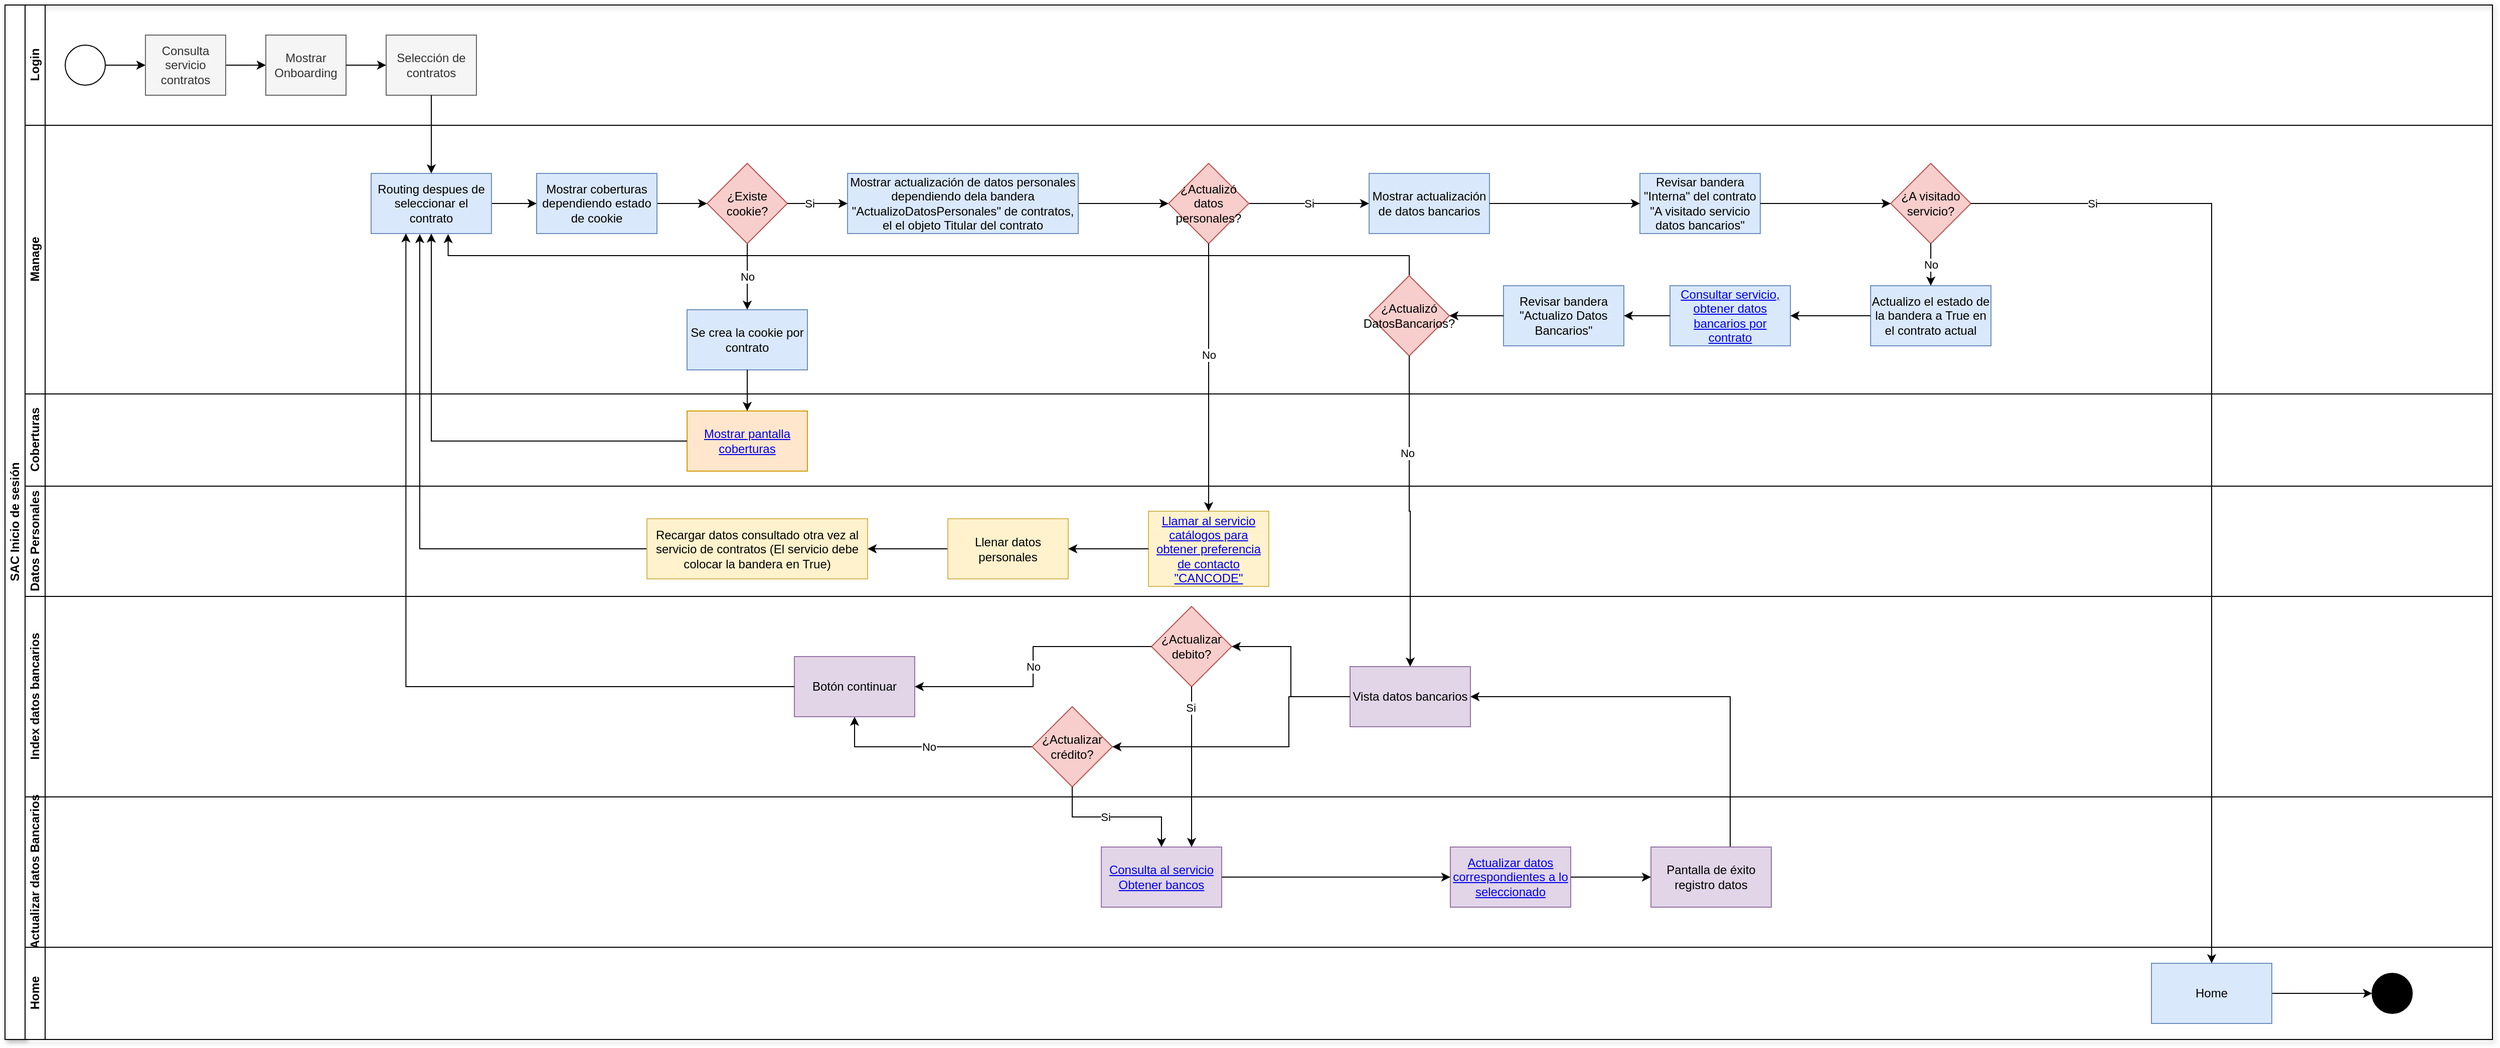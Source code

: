 <mxfile version="20.2.7" type="device"><diagram id="prtHgNgQTEPvFCAcTncT" name="Page-1"><mxGraphModel dx="1422" dy="762" grid="1" gridSize="10" guides="1" tooltips="1" connect="1" arrows="1" fold="1" page="1" pageScale="1" pageWidth="827" pageHeight="1169" math="0" shadow="0"><root><mxCell id="0"/><mxCell id="1" parent="0"/><mxCell id="dNxyNK7c78bLwvsdeMH5-19" value="SAC Inicio de sesión" style="swimlane;html=1;childLayout=stackLayout;resizeParent=1;resizeParentMax=0;horizontal=0;startSize=20;horizontalStack=0;shadow=1;" parent="1" vertex="1"><mxGeometry x="40" y="80" width="2480" height="1032" as="geometry"/></mxCell><mxCell id="dNxyNK7c78bLwvsdeMH5-20" value="Login" style="swimlane;html=1;startSize=20;horizontal=0;swimlaneFillColor=none;" parent="dNxyNK7c78bLwvsdeMH5-19" vertex="1"><mxGeometry x="20" width="2460" height="120" as="geometry"/></mxCell><mxCell id="dNxyNK7c78bLwvsdeMH5-25" value="" style="edgeStyle=orthogonalEdgeStyle;rounded=0;orthogonalLoop=1;jettySize=auto;html=1;" parent="dNxyNK7c78bLwvsdeMH5-20" source="dNxyNK7c78bLwvsdeMH5-23" target="dNxyNK7c78bLwvsdeMH5-24" edge="1"><mxGeometry relative="1" as="geometry"/></mxCell><mxCell id="dNxyNK7c78bLwvsdeMH5-23" value="" style="ellipse;whiteSpace=wrap;html=1;" parent="dNxyNK7c78bLwvsdeMH5-20" vertex="1"><mxGeometry x="40" y="40" width="40" height="40" as="geometry"/></mxCell><mxCell id="sx0D6qyh79OSTjhHzGGq-5" style="edgeStyle=orthogonalEdgeStyle;rounded=0;orthogonalLoop=1;jettySize=auto;html=1;" parent="dNxyNK7c78bLwvsdeMH5-20" source="dNxyNK7c78bLwvsdeMH5-24" target="dNxyNK7c78bLwvsdeMH5-30" edge="1"><mxGeometry relative="1" as="geometry"/></mxCell><mxCell id="dNxyNK7c78bLwvsdeMH5-24" value="Consulta servicio contratos" style="rounded=0;whiteSpace=wrap;html=1;fontFamily=Helvetica;fontSize=12;fontColor=#333333;align=center;fillColor=#f5f5f5;strokeColor=#666666;" parent="dNxyNK7c78bLwvsdeMH5-20" vertex="1"><mxGeometry x="120" y="30" width="80" height="60" as="geometry"/></mxCell><mxCell id="dNxyNK7c78bLwvsdeMH5-30" value="Mostrar Onboarding" style="rounded=0;whiteSpace=wrap;html=1;fontFamily=Helvetica;fontSize=12;fontColor=#333333;align=center;fillColor=#f5f5f5;strokeColor=#666666;" parent="dNxyNK7c78bLwvsdeMH5-20" vertex="1"><mxGeometry x="240" y="30" width="80" height="60" as="geometry"/></mxCell><mxCell id="sx0D6qyh79OSTjhHzGGq-6" value="Selección de contratos" style="whiteSpace=wrap;html=1;fontColor=#333333;rounded=0;fillColor=#f5f5f5;strokeColor=#666666;" parent="dNxyNK7c78bLwvsdeMH5-20" vertex="1"><mxGeometry x="360" y="30" width="90" height="60" as="geometry"/></mxCell><mxCell id="sx0D6qyh79OSTjhHzGGq-7" value="" style="edgeStyle=orthogonalEdgeStyle;rounded=0;orthogonalLoop=1;jettySize=auto;html=1;" parent="dNxyNK7c78bLwvsdeMH5-20" source="dNxyNK7c78bLwvsdeMH5-30" target="sx0D6qyh79OSTjhHzGGq-6" edge="1"><mxGeometry relative="1" as="geometry"/></mxCell><mxCell id="dNxyNK7c78bLwvsdeMH5-21" value="Manage" style="swimlane;html=1;startSize=20;horizontal=0;" parent="dNxyNK7c78bLwvsdeMH5-19" vertex="1"><mxGeometry x="20" y="120" width="2460" height="268" as="geometry"/></mxCell><mxCell id="sx0D6qyh79OSTjhHzGGq-16" value="" style="edgeStyle=orthogonalEdgeStyle;rounded=0;orthogonalLoop=1;jettySize=auto;html=1;" parent="dNxyNK7c78bLwvsdeMH5-21" source="sx0D6qyh79OSTjhHzGGq-10" target="sx0D6qyh79OSTjhHzGGq-15" edge="1"><mxGeometry relative="1" as="geometry"/></mxCell><mxCell id="sx0D6qyh79OSTjhHzGGq-10" value="Routing despues de seleccionar el contrato" style="whiteSpace=wrap;html=1;rounded=0;fillColor=#dae8fc;strokeColor=#6c8ebf;" parent="dNxyNK7c78bLwvsdeMH5-21" vertex="1"><mxGeometry x="345" y="48" width="120" height="60" as="geometry"/></mxCell><mxCell id="sx0D6qyh79OSTjhHzGGq-18" value="" style="edgeStyle=orthogonalEdgeStyle;rounded=0;orthogonalLoop=1;jettySize=auto;html=1;" parent="dNxyNK7c78bLwvsdeMH5-21" source="sx0D6qyh79OSTjhHzGGq-15" target="sx0D6qyh79OSTjhHzGGq-17" edge="1"><mxGeometry relative="1" as="geometry"/></mxCell><mxCell id="sx0D6qyh79OSTjhHzGGq-15" value="Mostrar coberturas dependiendo estado de cookie" style="whiteSpace=wrap;html=1;rounded=0;fillColor=#dae8fc;strokeColor=#6c8ebf;" parent="dNxyNK7c78bLwvsdeMH5-21" vertex="1"><mxGeometry x="510" y="48" width="120" height="60" as="geometry"/></mxCell><mxCell id="sx0D6qyh79OSTjhHzGGq-29" value="No" style="edgeStyle=orthogonalEdgeStyle;rounded=0;orthogonalLoop=1;jettySize=auto;html=1;" parent="dNxyNK7c78bLwvsdeMH5-21" source="sx0D6qyh79OSTjhHzGGq-17" target="sx0D6qyh79OSTjhHzGGq-28" edge="1"><mxGeometry relative="1" as="geometry"/></mxCell><mxCell id="sx0D6qyh79OSTjhHzGGq-17" value="¿Existe cookie?" style="rhombus;whiteSpace=wrap;html=1;rounded=0;fillColor=#f8cecc;strokeColor=#b85450;" parent="dNxyNK7c78bLwvsdeMH5-21" vertex="1"><mxGeometry x="680" y="38" width="80" height="80" as="geometry"/></mxCell><mxCell id="sx0D6qyh79OSTjhHzGGq-28" value="Se crea la cookie por contrato" style="whiteSpace=wrap;html=1;rounded=0;fillColor=#dae8fc;strokeColor=#6c8ebf;" parent="dNxyNK7c78bLwvsdeMH5-21" vertex="1"><mxGeometry x="660" y="184" width="120" height="60" as="geometry"/></mxCell><mxCell id="sx0D6qyh79OSTjhHzGGq-36" value="Si" style="edgeStyle=orthogonalEdgeStyle;rounded=0;orthogonalLoop=1;jettySize=auto;html=1;" parent="dNxyNK7c78bLwvsdeMH5-21" source="sx0D6qyh79OSTjhHzGGq-32" target="sx0D6qyh79OSTjhHzGGq-35" edge="1"><mxGeometry relative="1" as="geometry"/></mxCell><mxCell id="sx0D6qyh79OSTjhHzGGq-32" value="¿Actualizó datos personales?" style="rhombus;whiteSpace=wrap;html=1;rounded=0;fillColor=#f8cecc;strokeColor=#b85450;" parent="dNxyNK7c78bLwvsdeMH5-21" vertex="1"><mxGeometry x="1140" y="38" width="80" height="80" as="geometry"/></mxCell><mxCell id="sx0D6qyh79OSTjhHzGGq-35" value="Mostrar actualización de datos bancarios" style="whiteSpace=wrap;html=1;rounded=0;fillColor=#dae8fc;strokeColor=#6c8ebf;" parent="dNxyNK7c78bLwvsdeMH5-21" vertex="1"><mxGeometry x="1340" y="48" width="120" height="60" as="geometry"/></mxCell><mxCell id="sx0D6qyh79OSTjhHzGGq-50" value="Revisar bandera &quot;Interna&quot; del contrato &quot;A visitado servicio datos bancarios&quot;" style="whiteSpace=wrap;html=1;rounded=0;fillColor=#dae8fc;strokeColor=#6c8ebf;" parent="dNxyNK7c78bLwvsdeMH5-21" vertex="1"><mxGeometry x="1610" y="48" width="120" height="60" as="geometry"/></mxCell><mxCell id="sx0D6qyh79OSTjhHzGGq-51" value="" style="edgeStyle=orthogonalEdgeStyle;rounded=0;orthogonalLoop=1;jettySize=auto;html=1;" parent="dNxyNK7c78bLwvsdeMH5-21" source="sx0D6qyh79OSTjhHzGGq-35" target="sx0D6qyh79OSTjhHzGGq-50" edge="1"><mxGeometry relative="1" as="geometry"/></mxCell><mxCell id="sx0D6qyh79OSTjhHzGGq-53" value="¿A visitado servicio?" style="rhombus;whiteSpace=wrap;html=1;rounded=0;fillColor=#f8cecc;strokeColor=#b85450;" parent="dNxyNK7c78bLwvsdeMH5-21" vertex="1"><mxGeometry x="1860" y="38" width="80" height="80" as="geometry"/></mxCell><mxCell id="sx0D6qyh79OSTjhHzGGq-54" value="" style="edgeStyle=orthogonalEdgeStyle;rounded=0;orthogonalLoop=1;jettySize=auto;html=1;" parent="dNxyNK7c78bLwvsdeMH5-21" source="sx0D6qyh79OSTjhHzGGq-50" target="sx0D6qyh79OSTjhHzGGq-53" edge="1"><mxGeometry relative="1" as="geometry"/></mxCell><mxCell id="sx0D6qyh79OSTjhHzGGq-62" value="Actualizo el estado de la bandera a True en el contrato actual" style="whiteSpace=wrap;html=1;rounded=0;fillColor=#dae8fc;strokeColor=#6c8ebf;" parent="dNxyNK7c78bLwvsdeMH5-21" vertex="1"><mxGeometry x="1840" y="160" width="120" height="60" as="geometry"/></mxCell><mxCell id="sx0D6qyh79OSTjhHzGGq-63" value="No" style="edgeStyle=orthogonalEdgeStyle;rounded=0;orthogonalLoop=1;jettySize=auto;html=1;" parent="dNxyNK7c78bLwvsdeMH5-21" source="sx0D6qyh79OSTjhHzGGq-53" target="sx0D6qyh79OSTjhHzGGq-62" edge="1"><mxGeometry relative="1" as="geometry"/></mxCell><mxCell id="sx0D6qyh79OSTjhHzGGq-57" value="&lt;a href=&quot;http://pruebas.servicios.saludsa.com.ec/ServicioContratos/swagger/ui/index#!/Contrato/Contrato_ObtenerDatosBancariosPorContrato&quot;&gt;Consultar servicio, obtener datos bancarios por contrato&lt;/a&gt;" style="whiteSpace=wrap;html=1;rounded=0;fillColor=#dae8fc;strokeColor=#6c8ebf;" parent="dNxyNK7c78bLwvsdeMH5-21" vertex="1"><mxGeometry x="1640" y="160" width="120" height="60" as="geometry"/></mxCell><mxCell id="sx0D6qyh79OSTjhHzGGq-64" style="edgeStyle=orthogonalEdgeStyle;rounded=0;orthogonalLoop=1;jettySize=auto;html=1;" parent="dNxyNK7c78bLwvsdeMH5-21" source="sx0D6qyh79OSTjhHzGGq-62" target="sx0D6qyh79OSTjhHzGGq-57" edge="1"><mxGeometry relative="1" as="geometry"/></mxCell><mxCell id="sx0D6qyh79OSTjhHzGGq-89" value="Revisar bandera &quot;Actualizo Datos Bancarios&quot;" style="whiteSpace=wrap;html=1;rounded=0;fillColor=#dae8fc;strokeColor=#6c8ebf;" parent="dNxyNK7c78bLwvsdeMH5-21" vertex="1"><mxGeometry x="1474" y="160" width="120" height="60" as="geometry"/></mxCell><mxCell id="sx0D6qyh79OSTjhHzGGq-90" value="" style="edgeStyle=orthogonalEdgeStyle;rounded=0;orthogonalLoop=1;jettySize=auto;html=1;" parent="dNxyNK7c78bLwvsdeMH5-21" source="sx0D6qyh79OSTjhHzGGq-57" target="sx0D6qyh79OSTjhHzGGq-89" edge="1"><mxGeometry relative="1" as="geometry"/></mxCell><mxCell id="sx0D6qyh79OSTjhHzGGq-98" style="edgeStyle=orthogonalEdgeStyle;rounded=0;orthogonalLoop=1;jettySize=auto;html=1;entryX=0.64;entryY=1.008;entryDx=0;entryDy=0;entryPerimeter=0;" parent="dNxyNK7c78bLwvsdeMH5-21" source="sx0D6qyh79OSTjhHzGGq-91" target="sx0D6qyh79OSTjhHzGGq-10" edge="1"><mxGeometry relative="1" as="geometry"><Array as="points"><mxPoint x="1380" y="130"/><mxPoint x="422" y="130"/></Array></mxGeometry></mxCell><mxCell id="sx0D6qyh79OSTjhHzGGq-91" value="¿Actualizó&lt;br&gt;DatosBancarios?" style="rhombus;whiteSpace=wrap;html=1;rounded=0;fillColor=#f8cecc;strokeColor=#b85450;" parent="dNxyNK7c78bLwvsdeMH5-21" vertex="1"><mxGeometry x="1340" y="150" width="80" height="80" as="geometry"/></mxCell><mxCell id="sx0D6qyh79OSTjhHzGGq-92" value="" style="edgeStyle=orthogonalEdgeStyle;rounded=0;orthogonalLoop=1;jettySize=auto;html=1;" parent="dNxyNK7c78bLwvsdeMH5-21" source="sx0D6qyh79OSTjhHzGGq-89" target="sx0D6qyh79OSTjhHzGGq-91" edge="1"><mxGeometry relative="1" as="geometry"/></mxCell><mxCell id="sx0D6qyh79OSTjhHzGGq-37" value="Coberturas" style="swimlane;html=1;startSize=20;horizontal=0;" parent="dNxyNK7c78bLwvsdeMH5-19" vertex="1"><mxGeometry x="20" y="388" width="2460" height="92" as="geometry"/></mxCell><mxCell id="sx0D6qyh79OSTjhHzGGq-38" value="&lt;a href=&quot;http://pruebas.servicios.saludsa.com.ec/ServicioContratos/swagger/ui/index#!/Contrato/Contrato_ObtenerCoberturasGenericoConEstructuras&quot;&gt;Mostrar pantalla coberturas&lt;/a&gt;" style="whiteSpace=wrap;html=1;rounded=0;fillColor=#ffe6cc;strokeColor=#d79b00;" parent="sx0D6qyh79OSTjhHzGGq-37" vertex="1"><mxGeometry x="660" y="17" width="120" height="60" as="geometry"/></mxCell><mxCell id="sx0D6qyh79OSTjhHzGGq-1" value="Datos Personales" style="swimlane;html=1;startSize=20;horizontal=0;" parent="dNxyNK7c78bLwvsdeMH5-19" vertex="1"><mxGeometry x="20" y="480" width="2460" height="110" as="geometry"/></mxCell><mxCell id="sx0D6qyh79OSTjhHzGGq-42" value="&lt;a href=&quot;http://pruebas.servicios.saludsa.com.ec/ServicioCatalogos/swagger/ui/index#!/CatalogoAplicacion/CatalogoAplicacion_ObtenerCatalogo&quot;&gt;Llamar al servicio catálogos para obtener preferencia de contacto &quot;CANCODE&quot;&lt;/a&gt;" style="whiteSpace=wrap;html=1;rounded=0;fillColor=#fff2cc;strokeColor=#d6b656;" parent="sx0D6qyh79OSTjhHzGGq-1" vertex="1"><mxGeometry x="1120" y="25" width="120" height="75" as="geometry"/></mxCell><mxCell id="sx0D6qyh79OSTjhHzGGq-11" value="" style="edgeStyle=orthogonalEdgeStyle;rounded=0;orthogonalLoop=1;jettySize=auto;html=1;" parent="dNxyNK7c78bLwvsdeMH5-19" source="sx0D6qyh79OSTjhHzGGq-6" target="sx0D6qyh79OSTjhHzGGq-10" edge="1"><mxGeometry relative="1" as="geometry"/></mxCell><mxCell id="sx0D6qyh79OSTjhHzGGq-39" style="edgeStyle=orthogonalEdgeStyle;rounded=0;orthogonalLoop=1;jettySize=auto;html=1;" parent="dNxyNK7c78bLwvsdeMH5-19" source="sx0D6qyh79OSTjhHzGGq-28" target="sx0D6qyh79OSTjhHzGGq-38" edge="1"><mxGeometry relative="1" as="geometry"/></mxCell><mxCell id="sx0D6qyh79OSTjhHzGGq-40" style="edgeStyle=orthogonalEdgeStyle;rounded=0;orthogonalLoop=1;jettySize=auto;html=1;" parent="dNxyNK7c78bLwvsdeMH5-19" source="sx0D6qyh79OSTjhHzGGq-38" target="sx0D6qyh79OSTjhHzGGq-10" edge="1"><mxGeometry relative="1" as="geometry"/></mxCell><mxCell id="sx0D6qyh79OSTjhHzGGq-41" value="Index datos bancarios" style="swimlane;html=1;startSize=20;horizontal=0;" parent="dNxyNK7c78bLwvsdeMH5-19" vertex="1"><mxGeometry x="20" y="590" width="2460" height="200" as="geometry"/></mxCell><mxCell id="sx0D6qyh79OSTjhHzGGq-60" value="Vista datos bancarios" style="whiteSpace=wrap;html=1;rounded=0;fillColor=#e1d5e7;strokeColor=#9673a6;" parent="sx0D6qyh79OSTjhHzGGq-41" vertex="1"><mxGeometry x="1321" y="70" width="120" height="60" as="geometry"/></mxCell><mxCell id="sx0D6qyh79OSTjhHzGGq-70" value="¿Actualizar debito?" style="rhombus;whiteSpace=wrap;html=1;rounded=0;fillColor=#f8cecc;strokeColor=#b85450;" parent="sx0D6qyh79OSTjhHzGGq-41" vertex="1"><mxGeometry x="1123" y="10" width="80" height="80" as="geometry"/></mxCell><mxCell id="sx0D6qyh79OSTjhHzGGq-71" value="" style="edgeStyle=orthogonalEdgeStyle;rounded=0;orthogonalLoop=1;jettySize=auto;html=1;" parent="sx0D6qyh79OSTjhHzGGq-41" source="sx0D6qyh79OSTjhHzGGq-60" target="sx0D6qyh79OSTjhHzGGq-70" edge="1"><mxGeometry relative="1" as="geometry"/></mxCell><mxCell id="sx0D6qyh79OSTjhHzGGq-104" value="No" style="edgeStyle=orthogonalEdgeStyle;rounded=0;orthogonalLoop=1;jettySize=auto;html=1;entryX=0.5;entryY=1;entryDx=0;entryDy=0;" parent="sx0D6qyh79OSTjhHzGGq-41" source="sx0D6qyh79OSTjhHzGGq-73" target="sx0D6qyh79OSTjhHzGGq-102" edge="1"><mxGeometry relative="1" as="geometry"/></mxCell><mxCell id="sx0D6qyh79OSTjhHzGGq-73" value="¿Actualizar crédito?" style="rhombus;whiteSpace=wrap;html=1;rounded=0;fillColor=#f8cecc;strokeColor=#b85450;" parent="sx0D6qyh79OSTjhHzGGq-41" vertex="1"><mxGeometry x="1004" y="110" width="80" height="80" as="geometry"/></mxCell><mxCell id="sx0D6qyh79OSTjhHzGGq-74" value="" style="edgeStyle=orthogonalEdgeStyle;rounded=0;orthogonalLoop=1;jettySize=auto;html=1;" parent="sx0D6qyh79OSTjhHzGGq-41" source="sx0D6qyh79OSTjhHzGGq-60" target="sx0D6qyh79OSTjhHzGGq-73" edge="1"><mxGeometry relative="1" as="geometry"><Array as="points"><mxPoint x="1260" y="100"/><mxPoint x="1260" y="150"/></Array></mxGeometry></mxCell><mxCell id="sx0D6qyh79OSTjhHzGGq-102" value="Botón continuar" style="whiteSpace=wrap;html=1;rounded=0;fillColor=#e1d5e7;strokeColor=#9673a6;" parent="sx0D6qyh79OSTjhHzGGq-41" vertex="1"><mxGeometry x="767" y="60" width="120" height="60" as="geometry"/></mxCell><mxCell id="sx0D6qyh79OSTjhHzGGq-103" value="No" style="edgeStyle=orthogonalEdgeStyle;rounded=0;orthogonalLoop=1;jettySize=auto;html=1;" parent="sx0D6qyh79OSTjhHzGGq-41" source="sx0D6qyh79OSTjhHzGGq-70" target="sx0D6qyh79OSTjhHzGGq-102" edge="1"><mxGeometry relative="1" as="geometry"/></mxCell><mxCell id="sx0D6qyh79OSTjhHzGGq-43" value="" style="edgeStyle=orthogonalEdgeStyle;rounded=0;orthogonalLoop=1;jettySize=auto;html=1;" parent="dNxyNK7c78bLwvsdeMH5-19" source="sx0D6qyh79OSTjhHzGGq-32" target="sx0D6qyh79OSTjhHzGGq-42" edge="1"><mxGeometry relative="1" as="geometry"/></mxCell><mxCell id="sx0D6qyh79OSTjhHzGGq-99" value="No" style="edgeLabel;html=1;align=center;verticalAlign=middle;resizable=0;points=[];" parent="sx0D6qyh79OSTjhHzGGq-43" connectable="0" vertex="1"><mxGeometry x="-0.167" relative="1" as="geometry"><mxPoint as="offset"/></mxGeometry></mxCell><mxCell id="sx0D6qyh79OSTjhHzGGq-77" value="Actualizar datos Bancarios" style="swimlane;html=1;startSize=20;horizontal=0;" parent="dNxyNK7c78bLwvsdeMH5-19" vertex="1"><mxGeometry x="20" y="790" width="2460" height="150" as="geometry"/></mxCell><mxCell id="sx0D6qyh79OSTjhHzGGq-78" value="&lt;a href=&quot;http://pruebas.servicios.saludsa.com.ec/ServicioArmonix/swagger/ui/index#!/ContratoConsulta/ContratoConsulta_GetBancos&quot;&gt;Consulta al servicio Obtener bancos&lt;/a&gt;" style="whiteSpace=wrap;html=1;rounded=0;fillColor=#e1d5e7;strokeColor=#9673a6;" parent="sx0D6qyh79OSTjhHzGGq-77" vertex="1"><mxGeometry x="1073" y="50" width="120" height="60" as="geometry"/></mxCell><mxCell id="sx0D6qyh79OSTjhHzGGq-83" value="&lt;a href=&quot;http://pruebas.servicios.saludsa.com.ec/ServicioContratos/swagger/ui/index#!/Contrato/Contrato_ActualizarDatosBancariosContrato&quot;&gt;Actualizar datos correspondientes a lo seleccionado&lt;/a&gt;" style="whiteSpace=wrap;html=1;rounded=0;fillColor=#e1d5e7;strokeColor=#9673a6;" parent="sx0D6qyh79OSTjhHzGGq-77" vertex="1"><mxGeometry x="1421" y="50" width="120" height="60" as="geometry"/></mxCell><mxCell id="sx0D6qyh79OSTjhHzGGq-84" value="" style="edgeStyle=orthogonalEdgeStyle;rounded=0;orthogonalLoop=1;jettySize=auto;html=1;" parent="sx0D6qyh79OSTjhHzGGq-77" source="sx0D6qyh79OSTjhHzGGq-78" target="sx0D6qyh79OSTjhHzGGq-83" edge="1"><mxGeometry relative="1" as="geometry"/></mxCell><mxCell id="sx0D6qyh79OSTjhHzGGq-52" value="Home" style="swimlane;html=1;startSize=20;horizontal=0;" parent="dNxyNK7c78bLwvsdeMH5-19" vertex="1"><mxGeometry x="20" y="940" width="2460" height="92" as="geometry"/></mxCell><mxCell id="sx0D6qyh79OSTjhHzGGq-109" style="edgeStyle=orthogonalEdgeStyle;rounded=0;orthogonalLoop=1;jettySize=auto;html=1;entryX=0;entryY=0.5;entryDx=0;entryDy=0;" parent="sx0D6qyh79OSTjhHzGGq-52" source="sx0D6qyh79OSTjhHzGGq-55" target="sx0D6qyh79OSTjhHzGGq-108" edge="1"><mxGeometry relative="1" as="geometry"/></mxCell><mxCell id="sx0D6qyh79OSTjhHzGGq-55" value="Home" style="whiteSpace=wrap;html=1;rounded=0;fillColor=#dae8fc;strokeColor=#6c8ebf;" parent="sx0D6qyh79OSTjhHzGGq-52" vertex="1"><mxGeometry x="2120" y="16" width="120" height="60" as="geometry"/></mxCell><mxCell id="sx0D6qyh79OSTjhHzGGq-108" value="" style="ellipse;whiteSpace=wrap;html=1;fillColor=#000000;" parent="sx0D6qyh79OSTjhHzGGq-52" vertex="1"><mxGeometry x="2340" y="26" width="40" height="40" as="geometry"/></mxCell><mxCell id="sx0D6qyh79OSTjhHzGGq-79" value="" style="edgeStyle=orthogonalEdgeStyle;rounded=0;orthogonalLoop=1;jettySize=auto;html=1;" parent="dNxyNK7c78bLwvsdeMH5-19" source="sx0D6qyh79OSTjhHzGGq-73" target="sx0D6qyh79OSTjhHzGGq-78" edge="1"><mxGeometry relative="1" as="geometry"/></mxCell><mxCell id="sx0D6qyh79OSTjhHzGGq-82" value="Si" style="edgeLabel;html=1;align=center;verticalAlign=middle;resizable=0;points=[];" parent="sx0D6qyh79OSTjhHzGGq-79" connectable="0" vertex="1"><mxGeometry x="-0.157" relative="1" as="geometry"><mxPoint as="offset"/></mxGeometry></mxCell><mxCell id="sx0D6qyh79OSTjhHzGGq-80" style="edgeStyle=orthogonalEdgeStyle;rounded=0;orthogonalLoop=1;jettySize=auto;html=1;entryX=0.75;entryY=0;entryDx=0;entryDy=0;" parent="dNxyNK7c78bLwvsdeMH5-19" source="sx0D6qyh79OSTjhHzGGq-70" target="sx0D6qyh79OSTjhHzGGq-78" edge="1"><mxGeometry relative="1" as="geometry"/></mxCell><mxCell id="sx0D6qyh79OSTjhHzGGq-81" value="Si" style="edgeLabel;html=1;align=center;verticalAlign=middle;resizable=0;points=[];" parent="sx0D6qyh79OSTjhHzGGq-80" connectable="0" vertex="1"><mxGeometry x="-0.736" y="-1" relative="1" as="geometry"><mxPoint as="offset"/></mxGeometry></mxCell><mxCell id="sx0D6qyh79OSTjhHzGGq-96" style="edgeStyle=orthogonalEdgeStyle;rounded=0;orthogonalLoop=1;jettySize=auto;html=1;" parent="dNxyNK7c78bLwvsdeMH5-19" source="sx0D6qyh79OSTjhHzGGq-91" target="sx0D6qyh79OSTjhHzGGq-60" edge="1"><mxGeometry relative="1" as="geometry"/></mxCell><mxCell id="sx0D6qyh79OSTjhHzGGq-97" value="No" style="edgeLabel;html=1;align=center;verticalAlign=middle;resizable=0;points=[];" parent="sx0D6qyh79OSTjhHzGGq-96" connectable="0" vertex="1"><mxGeometry x="-0.38" y="-2" relative="1" as="geometry"><mxPoint as="offset"/></mxGeometry></mxCell><mxCell id="sx0D6qyh79OSTjhHzGGq-105" style="edgeStyle=orthogonalEdgeStyle;rounded=0;orthogonalLoop=1;jettySize=auto;html=1;entryX=0.289;entryY=0.997;entryDx=0;entryDy=0;entryPerimeter=0;" parent="dNxyNK7c78bLwvsdeMH5-19" source="sx0D6qyh79OSTjhHzGGq-102" target="sx0D6qyh79OSTjhHzGGq-10" edge="1"><mxGeometry relative="1" as="geometry"/></mxCell><mxCell id="sx0D6qyh79OSTjhHzGGq-56" value="Si" style="edgeStyle=orthogonalEdgeStyle;rounded=0;orthogonalLoop=1;jettySize=auto;html=1;" parent="dNxyNK7c78bLwvsdeMH5-19" source="sx0D6qyh79OSTjhHzGGq-53" target="sx0D6qyh79OSTjhHzGGq-55" edge="1"><mxGeometry x="-0.759" relative="1" as="geometry"><mxPoint as="offset"/></mxGeometry></mxCell><mxCell id="sx0D6qyh79OSTjhHzGGq-33" value="" style="edgeStyle=orthogonalEdgeStyle;rounded=0;orthogonalLoop=1;jettySize=auto;html=1;" parent="1" source="sx0D6qyh79OSTjhHzGGq-19" target="sx0D6qyh79OSTjhHzGGq-32" edge="1"><mxGeometry relative="1" as="geometry"/></mxCell><mxCell id="sx0D6qyh79OSTjhHzGGq-19" value="Mostrar actualización de datos personales dependiendo dela bandera &quot;&lt;span style=&quot;&quot;&gt;ActualizoDatosPersonales&lt;/span&gt;&quot; de contratos, el el objeto Titular del contrato" style="whiteSpace=wrap;html=1;rounded=0;fillColor=#dae8fc;strokeColor=#6c8ebf;" parent="1" vertex="1"><mxGeometry x="880" y="248" width="230" height="60" as="geometry"/></mxCell><mxCell id="sx0D6qyh79OSTjhHzGGq-20" value="" style="edgeStyle=orthogonalEdgeStyle;rounded=0;orthogonalLoop=1;jettySize=auto;html=1;" parent="1" source="sx0D6qyh79OSTjhHzGGq-17" target="sx0D6qyh79OSTjhHzGGq-19" edge="1"><mxGeometry relative="1" as="geometry"/></mxCell><mxCell id="sx0D6qyh79OSTjhHzGGq-21" value="Si" style="edgeLabel;html=1;align=center;verticalAlign=middle;resizable=0;points=[];" parent="sx0D6qyh79OSTjhHzGGq-20" connectable="0" vertex="1"><mxGeometry x="-0.275" relative="1" as="geometry"><mxPoint as="offset"/></mxGeometry></mxCell><mxCell id="sx0D6qyh79OSTjhHzGGq-47" value="" style="edgeStyle=orthogonalEdgeStyle;rounded=0;orthogonalLoop=1;jettySize=auto;html=1;" parent="1" source="sx0D6qyh79OSTjhHzGGq-44" target="sx0D6qyh79OSTjhHzGGq-46" edge="1"><mxGeometry relative="1" as="geometry"/></mxCell><mxCell id="sx0D6qyh79OSTjhHzGGq-44" value="Llenar datos personales" style="whiteSpace=wrap;html=1;rounded=0;fillColor=#fff2cc;strokeColor=#d6b656;" parent="1" vertex="1"><mxGeometry x="980" y="592.5" width="120" height="60" as="geometry"/></mxCell><mxCell id="sx0D6qyh79OSTjhHzGGq-45" value="" style="edgeStyle=orthogonalEdgeStyle;rounded=0;orthogonalLoop=1;jettySize=auto;html=1;" parent="1" source="sx0D6qyh79OSTjhHzGGq-42" target="sx0D6qyh79OSTjhHzGGq-44" edge="1"><mxGeometry relative="1" as="geometry"/></mxCell><mxCell id="sx0D6qyh79OSTjhHzGGq-49" style="edgeStyle=orthogonalEdgeStyle;rounded=0;orthogonalLoop=1;jettySize=auto;html=1;entryX=0.404;entryY=1.008;entryDx=0;entryDy=0;entryPerimeter=0;" parent="1" source="sx0D6qyh79OSTjhHzGGq-46" target="sx0D6qyh79OSTjhHzGGq-10" edge="1"><mxGeometry relative="1" as="geometry"/></mxCell><mxCell id="sx0D6qyh79OSTjhHzGGq-46" value="Recargar datos consultado otra vez al servicio de contratos (El servicio debe colocar la bandera en True)" style="whiteSpace=wrap;html=1;rounded=0;fillColor=#fff2cc;strokeColor=#d6b656;" parent="1" vertex="1"><mxGeometry x="680" y="592.5" width="220" height="60" as="geometry"/></mxCell><mxCell id="sx0D6qyh79OSTjhHzGGq-100" style="edgeStyle=orthogonalEdgeStyle;rounded=0;orthogonalLoop=1;jettySize=auto;html=1;entryX=1;entryY=0.5;entryDx=0;entryDy=0;" parent="1" source="sx0D6qyh79OSTjhHzGGq-86" target="sx0D6qyh79OSTjhHzGGq-60" edge="1"><mxGeometry relative="1" as="geometry"><Array as="points"><mxPoint x="1760" y="770"/></Array></mxGeometry></mxCell><mxCell id="sx0D6qyh79OSTjhHzGGq-86" value="Pantalla de éxito registro datos" style="whiteSpace=wrap;html=1;rounded=0;fillColor=#e1d5e7;strokeColor=#9673a6;" parent="1" vertex="1"><mxGeometry x="1681" y="920" width="120" height="60" as="geometry"/></mxCell><mxCell id="sx0D6qyh79OSTjhHzGGq-87" value="" style="edgeStyle=orthogonalEdgeStyle;rounded=0;orthogonalLoop=1;jettySize=auto;html=1;" parent="1" source="sx0D6qyh79OSTjhHzGGq-83" target="sx0D6qyh79OSTjhHzGGq-86" edge="1"><mxGeometry relative="1" as="geometry"/></mxCell></root></mxGraphModel></diagram></mxfile>